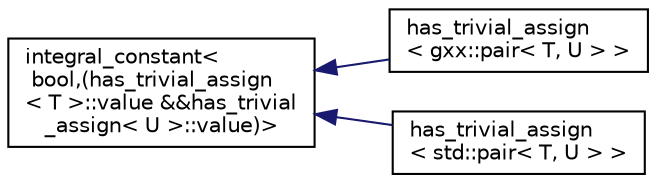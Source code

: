 digraph "Graphical Class Hierarchy"
{
  edge [fontname="Helvetica",fontsize="10",labelfontname="Helvetica",labelfontsize="10"];
  node [fontname="Helvetica",fontsize="10",shape=record];
  rankdir="LR";
  Node1 [label="integral_constant\<\l bool,(has_trivial_assign\l\< T \>::value &&has_trivial\l_assign\< U \>::value)\>",height=0.2,width=0.4,color="black", fillcolor="white", style="filled",URL="$structintegral__constant.html"];
  Node1 -> Node2 [dir="back",color="midnightblue",fontsize="10",style="solid",fontname="Helvetica"];
  Node2 [label="has_trivial_assign\l\< gxx::pair\< T, U \> \>",height=0.2,width=0.4,color="black", fillcolor="white", style="filled",URL="$structhas__trivial__assign_3_01gxx_1_1pair_3_01T_00_01U_01_4_01_4.html"];
  Node1 -> Node3 [dir="back",color="midnightblue",fontsize="10",style="solid",fontname="Helvetica"];
  Node3 [label="has_trivial_assign\l\< std::pair\< T, U \> \>",height=0.2,width=0.4,color="black", fillcolor="white", style="filled",URL="$structhas__trivial__assign_3_01std_1_1pair_3_01T_00_01U_01_4_01_4.html"];
}
